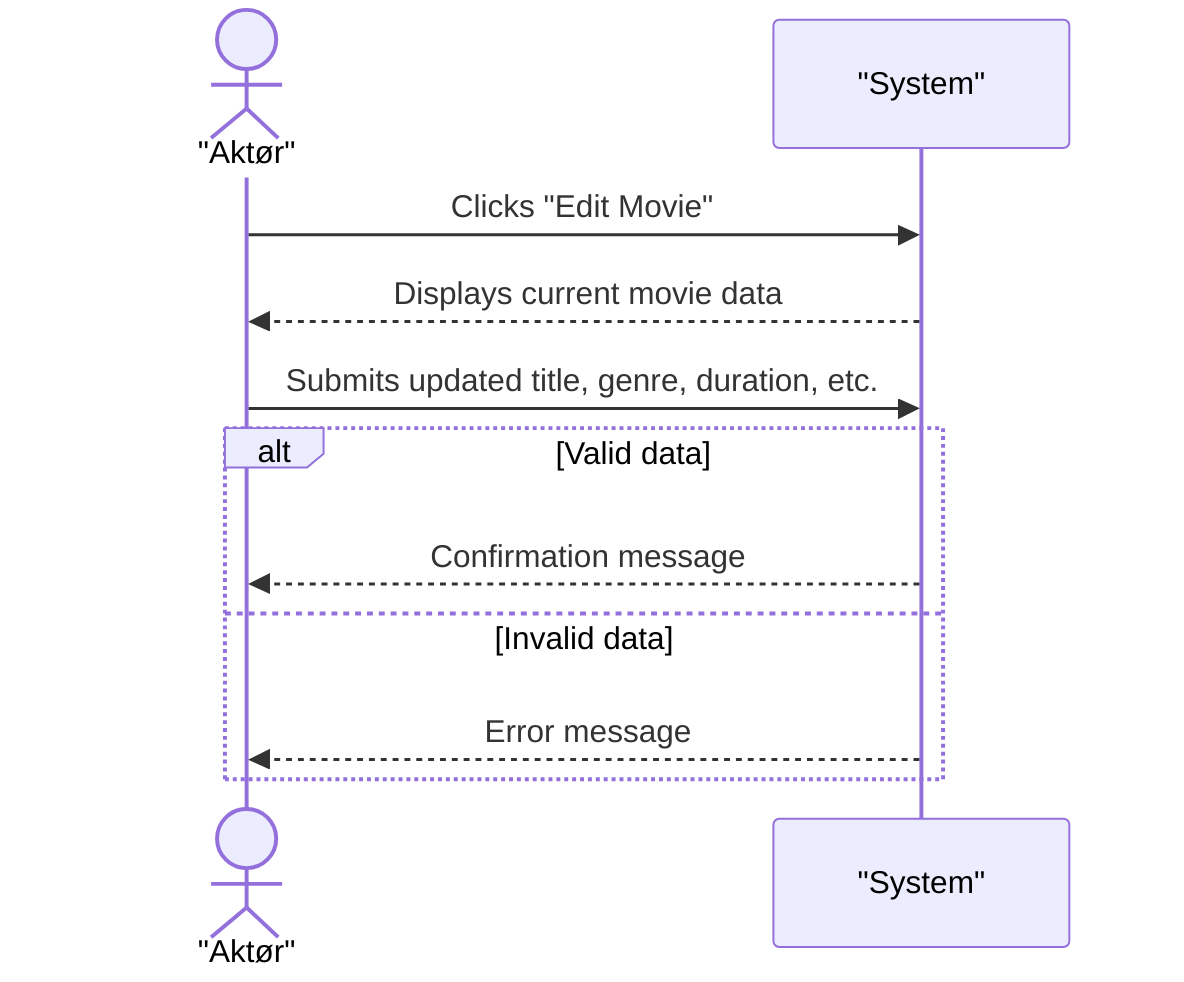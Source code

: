 ﻿sequenceDiagram
    actor JensPeter as "Aktør"
    participant System as "System"

    JensPeter->>System: Clicks "Edit Movie"
    System-->>JensPeter: Displays current movie data

    JensPeter->>System: Submits updated title, genre, duration, etc.
    
    alt Valid data
        
        System-->>JensPeter: Confirmation message
    else Invalid data
        System-->>JensPeter: Error message
    end